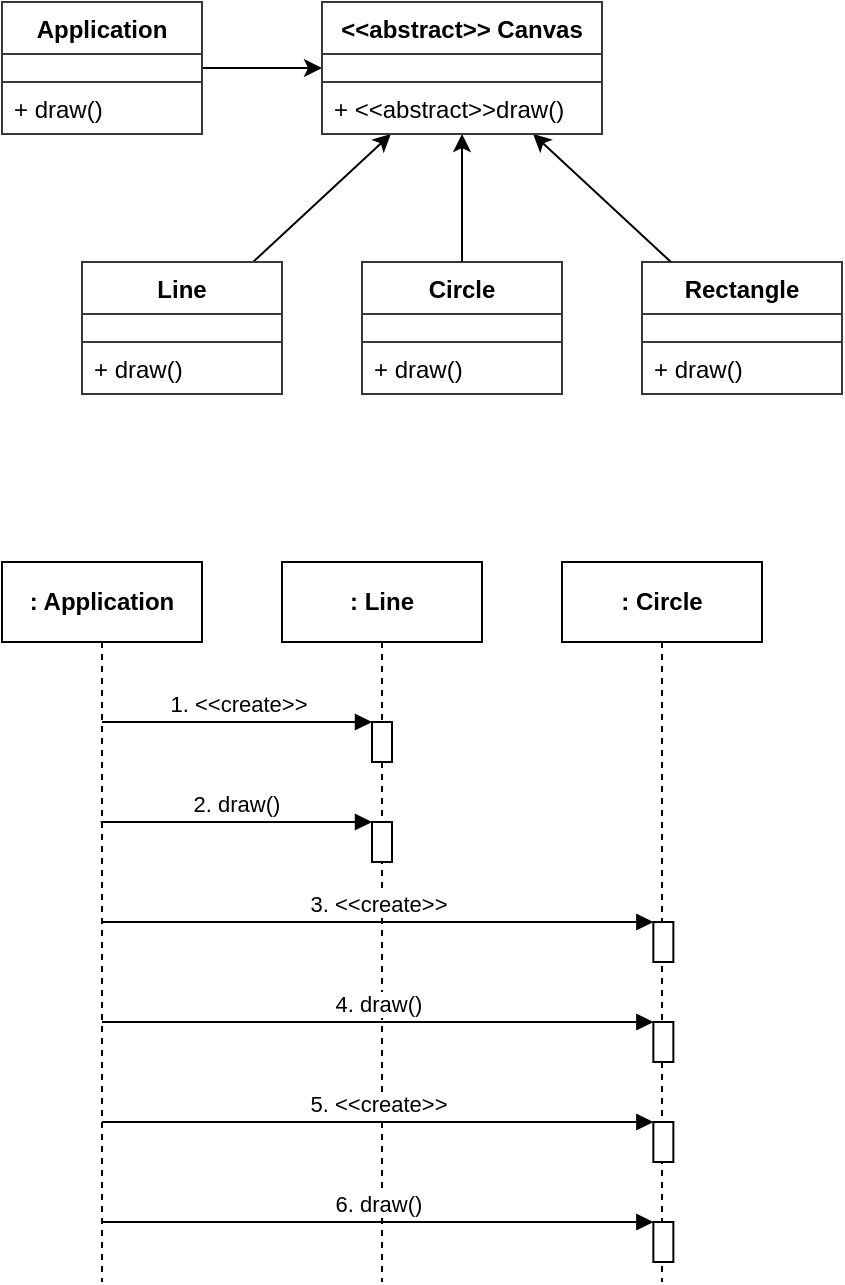 <mxfile version="12.7.4" type="github" pages="3">
  <diagram id="PervIADIrDzZ4tPcWB84" name="Lab 2 - Q.a">
    <mxGraphModel dx="1102" dy="533" grid="1" gridSize="10" guides="1" tooltips="1" connect="1" arrows="1" fold="1" page="1" pageScale="1" pageWidth="850" pageHeight="1100" math="0" shadow="0">
      <root>
        <mxCell id="0" />
        <mxCell id="1" parent="0" />
        <mxCell id="pLCnSm1SJyFKyJ1rOhaT-44" value="" style="rounded=0;orthogonalLoop=1;jettySize=auto;html=1;" parent="1" source="pLCnSm1SJyFKyJ1rOhaT-25" target="pLCnSm1SJyFKyJ1rOhaT-62" edge="1">
          <mxGeometry relative="1" as="geometry">
            <mxPoint x="230" y="73.0" as="targetPoint" />
          </mxGeometry>
        </mxCell>
        <mxCell id="pLCnSm1SJyFKyJ1rOhaT-25" value="Application" style="swimlane;fontStyle=1;align=center;verticalAlign=top;childLayout=stackLayout;horizontal=1;startSize=26;horizontalStack=0;resizeParent=1;resizeParentMax=0;resizeLast=0;collapsible=1;marginBottom=0;fillColor=none;strokeColor=#36393d;" parent="1" vertex="1">
          <mxGeometry x="40" y="40" width="100" height="66" as="geometry" />
        </mxCell>
        <mxCell id="pLCnSm1SJyFKyJ1rOhaT-26" value="" style="text;strokeColor=#36393d;fillColor=none;align=left;verticalAlign=top;spacingLeft=4;spacingRight=4;overflow=hidden;rotatable=0;points=[[0,0.5],[1,0.5]];portConstraint=eastwest;" parent="pLCnSm1SJyFKyJ1rOhaT-25" vertex="1">
          <mxGeometry y="26" width="100" height="14" as="geometry" />
        </mxCell>
        <mxCell id="pLCnSm1SJyFKyJ1rOhaT-27" value="+ draw()" style="text;strokeColor=#36393d;fillColor=none;align=left;verticalAlign=top;spacingLeft=4;spacingRight=4;overflow=hidden;rotatable=0;points=[[0,0.5],[1,0.5]];portConstraint=eastwest;" parent="pLCnSm1SJyFKyJ1rOhaT-25" vertex="1">
          <mxGeometry y="40" width="100" height="26" as="geometry" />
        </mxCell>
        <mxCell id="pLCnSm1SJyFKyJ1rOhaT-48" value="" style="orthogonalLoop=1;jettySize=auto;html=1;rounded=0;" parent="1" source="pLCnSm1SJyFKyJ1rOhaT-35" target="pLCnSm1SJyFKyJ1rOhaT-62" edge="1">
          <mxGeometry relative="1" as="geometry">
            <mxPoint x="248.462" y="93" as="targetPoint" />
          </mxGeometry>
        </mxCell>
        <mxCell id="pLCnSm1SJyFKyJ1rOhaT-35" value="Line" style="swimlane;fontStyle=1;align=center;verticalAlign=top;childLayout=stackLayout;horizontal=1;startSize=26;horizontalStack=0;resizeParent=1;resizeParentMax=0;resizeLast=0;collapsible=1;marginBottom=0;fillColor=none;strokeColor=#36393d;" parent="1" vertex="1">
          <mxGeometry x="80" y="170" width="100" height="66" as="geometry" />
        </mxCell>
        <mxCell id="pLCnSm1SJyFKyJ1rOhaT-36" value="" style="text;strokeColor=#36393d;fillColor=none;align=left;verticalAlign=top;spacingLeft=4;spacingRight=4;overflow=hidden;rotatable=0;points=[[0,0.5],[1,0.5]];portConstraint=eastwest;" parent="pLCnSm1SJyFKyJ1rOhaT-35" vertex="1">
          <mxGeometry y="26" width="100" height="14" as="geometry" />
        </mxCell>
        <mxCell id="pLCnSm1SJyFKyJ1rOhaT-37" value="+ draw()" style="text;strokeColor=#36393d;fillColor=none;align=left;verticalAlign=top;spacingLeft=4;spacingRight=4;overflow=hidden;rotatable=0;points=[[0,0.5],[1,0.5]];portConstraint=eastwest;" parent="pLCnSm1SJyFKyJ1rOhaT-35" vertex="1">
          <mxGeometry y="40" width="100" height="26" as="geometry" />
        </mxCell>
        <mxCell id="pLCnSm1SJyFKyJ1rOhaT-38" value="Circle" style="swimlane;fontStyle=1;align=center;verticalAlign=top;childLayout=stackLayout;horizontal=1;startSize=26;horizontalStack=0;resizeParent=1;resizeParentMax=0;resizeLast=0;collapsible=1;marginBottom=0;fillColor=none;strokeColor=#36393d;" parent="1" vertex="1">
          <mxGeometry x="220" y="170" width="100" height="66" as="geometry" />
        </mxCell>
        <mxCell id="pLCnSm1SJyFKyJ1rOhaT-39" value="" style="text;strokeColor=#36393d;fillColor=none;align=left;verticalAlign=top;spacingLeft=4;spacingRight=4;overflow=hidden;rotatable=0;points=[[0,0.5],[1,0.5]];portConstraint=eastwest;" parent="pLCnSm1SJyFKyJ1rOhaT-38" vertex="1">
          <mxGeometry y="26" width="100" height="14" as="geometry" />
        </mxCell>
        <mxCell id="pLCnSm1SJyFKyJ1rOhaT-40" value="+ draw()" style="text;strokeColor=#36393d;fillColor=none;align=left;verticalAlign=top;spacingLeft=4;spacingRight=4;overflow=hidden;rotatable=0;points=[[0,0.5],[1,0.5]];portConstraint=eastwest;" parent="pLCnSm1SJyFKyJ1rOhaT-38" vertex="1">
          <mxGeometry y="40" width="100" height="26" as="geometry" />
        </mxCell>
        <mxCell id="pLCnSm1SJyFKyJ1rOhaT-41" value="Rectangle" style="swimlane;fontStyle=1;align=center;verticalAlign=top;childLayout=stackLayout;horizontal=1;startSize=26;horizontalStack=0;resizeParent=1;resizeParentMax=0;resizeLast=0;collapsible=1;marginBottom=0;fillColor=none;strokeColor=#36393d;" parent="1" vertex="1">
          <mxGeometry x="360" y="170" width="100" height="66" as="geometry" />
        </mxCell>
        <mxCell id="pLCnSm1SJyFKyJ1rOhaT-42" value="" style="text;strokeColor=#36393d;fillColor=none;align=left;verticalAlign=top;spacingLeft=4;spacingRight=4;overflow=hidden;rotatable=0;points=[[0,0.5],[1,0.5]];portConstraint=eastwest;" parent="pLCnSm1SJyFKyJ1rOhaT-41" vertex="1">
          <mxGeometry y="26" width="100" height="14" as="geometry" />
        </mxCell>
        <mxCell id="pLCnSm1SJyFKyJ1rOhaT-43" value="+ draw()" style="text;strokeColor=#36393d;fillColor=none;align=left;verticalAlign=top;spacingLeft=4;spacingRight=4;overflow=hidden;rotatable=0;points=[[0,0.5],[1,0.5]];portConstraint=eastwest;" parent="pLCnSm1SJyFKyJ1rOhaT-41" vertex="1">
          <mxGeometry y="40" width="100" height="26" as="geometry" />
        </mxCell>
        <mxCell id="pLCnSm1SJyFKyJ1rOhaT-49" value="" style="orthogonalLoop=1;jettySize=auto;html=1;rounded=0;" parent="1" source="pLCnSm1SJyFKyJ1rOhaT-38" target="pLCnSm1SJyFKyJ1rOhaT-62" edge="1">
          <mxGeometry relative="1" as="geometry">
            <mxPoint x="167.923" y="180" as="sourcePoint" />
            <mxPoint x="270.0" y="93" as="targetPoint" />
          </mxGeometry>
        </mxCell>
        <mxCell id="pLCnSm1SJyFKyJ1rOhaT-50" value="" style="orthogonalLoop=1;jettySize=auto;html=1;rounded=0;" parent="1" source="pLCnSm1SJyFKyJ1rOhaT-41" target="pLCnSm1SJyFKyJ1rOhaT-62" edge="1">
          <mxGeometry relative="1" as="geometry">
            <mxPoint x="272.385" y="180" as="sourcePoint" />
            <mxPoint x="291.538" y="93" as="targetPoint" />
          </mxGeometry>
        </mxCell>
        <mxCell id="pLCnSm1SJyFKyJ1rOhaT-51" value=": Application" style="shape=umlLifeline;perimeter=lifelinePerimeter;whiteSpace=wrap;html=1;container=1;collapsible=0;recursiveResize=0;outlineConnect=0;fillColor=none;gradientColor=#ffffff;fontStyle=1" parent="1" vertex="1">
          <mxGeometry x="40" y="320" width="100" height="360" as="geometry" />
        </mxCell>
        <mxCell id="pLCnSm1SJyFKyJ1rOhaT-56" value=": Line" style="shape=umlLifeline;perimeter=lifelinePerimeter;whiteSpace=wrap;html=1;container=1;collapsible=0;recursiveResize=0;outlineConnect=0;fillColor=none;gradientColor=#ffffff;fontStyle=1" parent="1" vertex="1">
          <mxGeometry x="180" y="320" width="100" height="360" as="geometry" />
        </mxCell>
        <mxCell id="pLCnSm1SJyFKyJ1rOhaT-72" value="" style="html=1;points=[];perimeter=orthogonalPerimeter;" parent="pLCnSm1SJyFKyJ1rOhaT-56" vertex="1">
          <mxGeometry x="45" y="80" width="10" height="20" as="geometry" />
        </mxCell>
        <mxCell id="pLCnSm1SJyFKyJ1rOhaT-77" value="" style="html=1;points=[];perimeter=orthogonalPerimeter;" parent="pLCnSm1SJyFKyJ1rOhaT-56" vertex="1">
          <mxGeometry x="45" y="130" width="10" height="20" as="geometry" />
        </mxCell>
        <mxCell id="pLCnSm1SJyFKyJ1rOhaT-78" value="2. draw()" style="html=1;verticalAlign=bottom;endArrow=block;entryX=0;entryY=0;" parent="pLCnSm1SJyFKyJ1rOhaT-56" target="pLCnSm1SJyFKyJ1rOhaT-77" edge="1">
          <mxGeometry relative="1" as="geometry">
            <mxPoint x="-90.676" y="130" as="sourcePoint" />
          </mxGeometry>
        </mxCell>
        <mxCell id="pLCnSm1SJyFKyJ1rOhaT-57" value=": Circle" style="shape=umlLifeline;perimeter=lifelinePerimeter;whiteSpace=wrap;html=1;container=1;collapsible=0;recursiveResize=0;outlineConnect=0;fillColor=none;gradientColor=#ffffff;fontStyle=1" parent="1" vertex="1">
          <mxGeometry x="320" y="320" width="100" height="360" as="geometry" />
        </mxCell>
        <mxCell id="pLCnSm1SJyFKyJ1rOhaT-75" value="" style="html=1;points=[];perimeter=orthogonalPerimeter;" parent="pLCnSm1SJyFKyJ1rOhaT-57" vertex="1">
          <mxGeometry x="45.68" y="180" width="10" height="20" as="geometry" />
        </mxCell>
        <mxCell id="pLCnSm1SJyFKyJ1rOhaT-79" value="" style="html=1;points=[];perimeter=orthogonalPerimeter;" parent="pLCnSm1SJyFKyJ1rOhaT-57" vertex="1">
          <mxGeometry x="45.68" y="230" width="10" height="20" as="geometry" />
        </mxCell>
        <mxCell id="pLCnSm1SJyFKyJ1rOhaT-80" value="4. draw()" style="html=1;verticalAlign=bottom;endArrow=block;entryX=0;entryY=0;" parent="pLCnSm1SJyFKyJ1rOhaT-57" target="pLCnSm1SJyFKyJ1rOhaT-79" edge="1">
          <mxGeometry relative="1" as="geometry">
            <mxPoint x="-229.996" y="230" as="sourcePoint" />
          </mxGeometry>
        </mxCell>
        <mxCell id="pLCnSm1SJyFKyJ1rOhaT-81" value="" style="html=1;points=[];perimeter=orthogonalPerimeter;" parent="pLCnSm1SJyFKyJ1rOhaT-57" vertex="1">
          <mxGeometry x="45.68" y="280" width="10" height="20" as="geometry" />
        </mxCell>
        <mxCell id="pLCnSm1SJyFKyJ1rOhaT-82" value="" style="html=1;points=[];perimeter=orthogonalPerimeter;" parent="pLCnSm1SJyFKyJ1rOhaT-57" vertex="1">
          <mxGeometry x="45.68" y="330" width="10" height="20" as="geometry" />
        </mxCell>
        <mxCell id="pLCnSm1SJyFKyJ1rOhaT-83" value="6. draw()" style="html=1;verticalAlign=bottom;endArrow=block;entryX=0;entryY=0;" parent="pLCnSm1SJyFKyJ1rOhaT-57" target="pLCnSm1SJyFKyJ1rOhaT-82" edge="1">
          <mxGeometry relative="1" as="geometry">
            <mxPoint x="-229.996" y="330" as="sourcePoint" />
          </mxGeometry>
        </mxCell>
        <mxCell id="pLCnSm1SJyFKyJ1rOhaT-84" value="5. &amp;lt;&amp;lt;create&amp;gt;&amp;gt;" style="html=1;verticalAlign=bottom;endArrow=block;entryX=0;entryY=0;" parent="pLCnSm1SJyFKyJ1rOhaT-57" target="pLCnSm1SJyFKyJ1rOhaT-81" edge="1">
          <mxGeometry relative="1" as="geometry">
            <mxPoint x="-229.996" y="280" as="sourcePoint" />
          </mxGeometry>
        </mxCell>
        <mxCell id="pLCnSm1SJyFKyJ1rOhaT-62" value="&lt;&lt;abstract&gt;&gt; Canvas" style="swimlane;fontStyle=1;align=center;verticalAlign=top;childLayout=stackLayout;horizontal=1;startSize=26;horizontalStack=0;resizeParent=1;resizeParentMax=0;resizeLast=0;collapsible=1;marginBottom=0;fillColor=none;strokeColor=#36393d;" parent="1" vertex="1">
          <mxGeometry x="200" y="40" width="140" height="66" as="geometry" />
        </mxCell>
        <mxCell id="pLCnSm1SJyFKyJ1rOhaT-63" value="" style="text;strokeColor=#36393d;fillColor=none;align=left;verticalAlign=top;spacingLeft=4;spacingRight=4;overflow=hidden;rotatable=0;points=[[0,0.5],[1,0.5]];portConstraint=eastwest;" parent="pLCnSm1SJyFKyJ1rOhaT-62" vertex="1">
          <mxGeometry y="26" width="140" height="14" as="geometry" />
        </mxCell>
        <mxCell id="pLCnSm1SJyFKyJ1rOhaT-64" value="+ &lt;&lt;abstract&gt;&gt;draw()" style="text;strokeColor=#36393d;fillColor=none;align=left;verticalAlign=top;spacingLeft=4;spacingRight=4;overflow=hidden;rotatable=0;points=[[0,0.5],[1,0.5]];portConstraint=eastwest;" parent="pLCnSm1SJyFKyJ1rOhaT-62" vertex="1">
          <mxGeometry y="40" width="140" height="26" as="geometry" />
        </mxCell>
        <mxCell id="pLCnSm1SJyFKyJ1rOhaT-73" value="1. &amp;lt;&amp;lt;create&amp;gt;&amp;gt;" style="html=1;verticalAlign=bottom;endArrow=block;entryX=0;entryY=0;" parent="1" source="pLCnSm1SJyFKyJ1rOhaT-51" target="pLCnSm1SJyFKyJ1rOhaT-72" edge="1">
          <mxGeometry relative="1" as="geometry">
            <mxPoint x="155" y="410" as="sourcePoint" />
          </mxGeometry>
        </mxCell>
        <mxCell id="pLCnSm1SJyFKyJ1rOhaT-76" value="3. &amp;lt;&amp;lt;create&amp;gt;&amp;gt;" style="html=1;verticalAlign=bottom;endArrow=block;entryX=0;entryY=0;" parent="1" target="pLCnSm1SJyFKyJ1rOhaT-75" edge="1">
          <mxGeometry relative="1" as="geometry">
            <mxPoint x="90.004" y="500" as="sourcePoint" />
          </mxGeometry>
        </mxCell>
      </root>
    </mxGraphModel>
  </diagram>
  <diagram id="4ltX91VNkXQhE-79mlAM" name="Lab 2 - Q.b, c, d">
    
    <mxGraphModel dx="1102" dy="533" grid="1" gridSize="10" guides="1" tooltips="1" connect="1" arrows="1" fold="1" page="1" pageScale="1" pageWidth="850" pageHeight="1100" math="0" shadow="0">
      
      <root>
        
        <mxCell id="2msiwkyGmQ52yqiLtJ86-0" />
        
        <mxCell id="2msiwkyGmQ52yqiLtJ86-1" parent="2msiwkyGmQ52yqiLtJ86-0" />
        
        <mxCell id="2msiwkyGmQ52yqiLtJ86-2" value="Application" style="swimlane;fontStyle=1;align=center;verticalAlign=top;childLayout=stackLayout;horizontal=1;startSize=26;horizontalStack=0;resizeParent=1;resizeParentMax=0;resizeLast=0;collapsible=1;marginBottom=0;" vertex="1" parent="2msiwkyGmQ52yqiLtJ86-1">
          
          <mxGeometry x="40" y="20" width="120" height="60" as="geometry" />
          
        </mxCell>
        
        <mxCell id="2msiwkyGmQ52yqiLtJ86-4" value="" style="line;strokeWidth=1;fillColor=none;align=left;verticalAlign=middle;spacingTop=-1;spacingLeft=3;spacingRight=3;rotatable=0;labelPosition=right;points=[];portConstraint=eastwest;" vertex="1" parent="2msiwkyGmQ52yqiLtJ86-2">
          
          <mxGeometry y="26" width="120" height="8" as="geometry" />
          
        </mxCell>
        
        <mxCell id="2msiwkyGmQ52yqiLtJ86-5" value="+ main()" style="text;strokeColor=none;fillColor=none;align=left;verticalAlign=top;spacingLeft=4;spacingRight=4;overflow=hidden;rotatable=0;points=[[0,0.5],[1,0.5]];portConstraint=eastwest;" vertex="1" parent="2msiwkyGmQ52yqiLtJ86-2">
          
          <mxGeometry y="34" width="120" height="26" as="geometry" />
          
        </mxCell>
        
        <mxCell id="2msiwkyGmQ52yqiLtJ86-6" value="AccountService" style="swimlane;fontStyle=1;align=center;verticalAlign=top;childLayout=stackLayout;horizontal=1;startSize=26;horizontalStack=0;resizeParent=1;resizeParentMax=0;resizeLast=0;collapsible=1;marginBottom=0;" vertex="1" parent="2msiwkyGmQ52yqiLtJ86-1">
          
          <mxGeometry x="240" y="20" width="120" height="216" as="geometry" />
          
        </mxCell>
        
        <mxCell id="2msiwkyGmQ52yqiLtJ86-7" value="" style="line;strokeWidth=1;fillColor=none;align=left;verticalAlign=middle;spacingTop=-1;spacingLeft=3;spacingRight=3;rotatable=0;labelPosition=right;points=[];portConstraint=eastwest;" vertex="1" parent="2msiwkyGmQ52yqiLtJ86-6">
          
          <mxGeometry y="26" width="120" height="8" as="geometry" />
          
        </mxCell>
        
        <mxCell id="2msiwkyGmQ52yqiLtJ86-8" value="+ createAccount()" style="text;strokeColor=none;fillColor=none;align=left;verticalAlign=top;spacingLeft=4;spacingRight=4;overflow=hidden;rotatable=0;points=[[0,0.5],[1,0.5]];portConstraint=eastwest;" vertex="1" parent="2msiwkyGmQ52yqiLtJ86-6">
          
          <mxGeometry y="34" width="120" height="26" as="geometry" />
          
        </mxCell>
        
        <mxCell id="2msiwkyGmQ52yqiLtJ86-9" value="+ deposit()" style="text;strokeColor=none;fillColor=none;align=left;verticalAlign=top;spacingLeft=4;spacingRight=4;overflow=hidden;rotatable=0;points=[[0,0.5],[1,0.5]];portConstraint=eastwest;" vertex="1" parent="2msiwkyGmQ52yqiLtJ86-6">
          
          <mxGeometry y="60" width="120" height="26" as="geometry" />
          
        </mxCell>
        
        <mxCell id="2msiwkyGmQ52yqiLtJ86-10" value="+ withdraw()" style="text;strokeColor=none;fillColor=none;align=left;verticalAlign=top;spacingLeft=4;spacingRight=4;overflow=hidden;rotatable=0;points=[[0,0.5],[1,0.5]];portConstraint=eastwest;" vertex="1" parent="2msiwkyGmQ52yqiLtJ86-6">
          
          <mxGeometry y="86" width="120" height="26" as="geometry" />
          
        </mxCell>
        
        <mxCell id="2msiwkyGmQ52yqiLtJ86-11" value="+ transferFunds()" style="text;strokeColor=none;fillColor=none;align=left;verticalAlign=top;spacingLeft=4;spacingRight=4;overflow=hidden;rotatable=0;points=[[0,0.5],[1,0.5]];portConstraint=eastwest;" vertex="1" parent="2msiwkyGmQ52yqiLtJ86-6">
          
          <mxGeometry y="112" width="120" height="26" as="geometry" />
          
        </mxCell>
        
        <mxCell id="2msiwkyGmQ52yqiLtJ86-12" value="+ getAccount()" style="text;strokeColor=none;fillColor=none;align=left;verticalAlign=top;spacingLeft=4;spacingRight=4;overflow=hidden;rotatable=0;points=[[0,0.5],[1,0.5]];portConstraint=eastwest;" vertex="1" parent="2msiwkyGmQ52yqiLtJ86-6">
          
          <mxGeometry y="138" width="120" height="26" as="geometry" />
          
        </mxCell>
        
        <mxCell id="2msiwkyGmQ52yqiLtJ86-13" value="+ getAllAccount()" style="text;strokeColor=none;fillColor=none;align=left;verticalAlign=top;spacingLeft=4;spacingRight=4;overflow=hidden;rotatable=0;points=[[0,0.5],[1,0.5]];portConstraint=eastwest;" vertex="1" parent="2msiwkyGmQ52yqiLtJ86-6">
          
          <mxGeometry y="164" width="120" height="26" as="geometry" />
          
        </mxCell>
        
        <mxCell id="2msiwkyGmQ52yqiLtJ86-14" value="+ addInterest()" style="text;strokeColor=none;fillColor=none;align=left;verticalAlign=top;spacingLeft=4;spacingRight=4;overflow=hidden;rotatable=0;points=[[0,0.5],[1,0.5]];portConstraint=eastwest;fontStyle=1" vertex="1" parent="2msiwkyGmQ52yqiLtJ86-6">
          
          <mxGeometry y="190" width="120" height="26" as="geometry" />
          
        </mxCell>
        
        <mxCell id="2msiwkyGmQ52yqiLtJ86-15" value="AccountDAO" style="swimlane;fontStyle=1;align=center;verticalAlign=top;childLayout=stackLayout;horizontal=1;startSize=26;horizontalStack=0;resizeParent=1;resizeParentMax=0;resizeLast=0;collapsible=1;marginBottom=0;" vertex="1" parent="2msiwkyGmQ52yqiLtJ86-1">
          
          <mxGeometry x="440" y="236" width="120" height="138" as="geometry" />
          
        </mxCell>
        
        <mxCell id="2msiwkyGmQ52yqiLtJ86-16" value="" style="line;strokeWidth=1;fillColor=none;align=left;verticalAlign=middle;spacingTop=-1;spacingLeft=3;spacingRight=3;rotatable=0;labelPosition=right;points=[];portConstraint=eastwest;" vertex="1" parent="2msiwkyGmQ52yqiLtJ86-15">
          
          <mxGeometry y="26" width="120" height="8" as="geometry" />
          
        </mxCell>
        
        <mxCell id="2msiwkyGmQ52yqiLtJ86-17" value="+ saveAccount()" style="text;strokeColor=none;fillColor=none;align=left;verticalAlign=top;spacingLeft=4;spacingRight=4;overflow=hidden;rotatable=0;points=[[0,0.5],[1,0.5]];portConstraint=eastwest;" vertex="1" parent="2msiwkyGmQ52yqiLtJ86-15">
          
          <mxGeometry y="34" width="120" height="26" as="geometry" />
          
        </mxCell>
        
        <mxCell id="2msiwkyGmQ52yqiLtJ86-18" value="+ updateAccount()" style="text;strokeColor=none;fillColor=none;align=left;verticalAlign=top;spacingLeft=4;spacingRight=4;overflow=hidden;rotatable=0;points=[[0,0.5],[1,0.5]];portConstraint=eastwest;" vertex="1" parent="2msiwkyGmQ52yqiLtJ86-15">
          
          <mxGeometry y="60" width="120" height="26" as="geometry" />
          
        </mxCell>
        
        <mxCell id="2msiwkyGmQ52yqiLtJ86-19" value="+ loadAccount()" style="text;strokeColor=none;fillColor=none;align=left;verticalAlign=top;spacingLeft=4;spacingRight=4;overflow=hidden;rotatable=0;points=[[0,0.5],[1,0.5]];portConstraint=eastwest;" vertex="1" parent="2msiwkyGmQ52yqiLtJ86-15">
          
          <mxGeometry y="86" width="120" height="26" as="geometry" />
          
        </mxCell>
        
        <mxCell id="2msiwkyGmQ52yqiLtJ86-20" value="+ getAccount()" style="text;strokeColor=none;fillColor=none;align=left;verticalAlign=top;spacingLeft=4;spacingRight=4;overflow=hidden;rotatable=0;points=[[0,0.5],[1,0.5]];portConstraint=eastwest;" vertex="1" parent="2msiwkyGmQ52yqiLtJ86-15">
          
          <mxGeometry y="112" width="120" height="26" as="geometry" />
          
        </mxCell>
        
        <mxCell id="2msiwkyGmQ52yqiLtJ86-21" value="Account" style="swimlane;fontStyle=1;align=center;verticalAlign=top;childLayout=stackLayout;horizontal=1;startSize=26;horizontalStack=0;resizeParent=1;resizeParentMax=0;resizeLast=0;collapsible=1;marginBottom=0;" vertex="1" parent="2msiwkyGmQ52yqiLtJ86-1">
          
          <mxGeometry x="440" y="20" width="120" height="190" as="geometry" />
          
        </mxCell>
        
        <mxCell id="2msiwkyGmQ52yqiLtJ86-27" value="+ accountNumber" style="text;strokeColor=none;fillColor=none;align=left;verticalAlign=top;spacingLeft=4;spacingRight=4;overflow=hidden;rotatable=0;points=[[0,0.5],[1,0.5]];portConstraint=eastwest;" vertex="1" parent="2msiwkyGmQ52yqiLtJ86-21">
          
          <mxGeometry y="26" width="120" height="26" as="geometry" />
          
        </mxCell>
        
        <mxCell id="2msiwkyGmQ52yqiLtJ86-56" value="+ accountType" style="text;strokeColor=none;fillColor=none;align=left;verticalAlign=top;spacingLeft=4;spacingRight=4;overflow=hidden;rotatable=0;points=[[0,0.5],[1,0.5]];portConstraint=eastwest;fontStyle=1" vertex="1" parent="2msiwkyGmQ52yqiLtJ86-21">
          
          <mxGeometry y="52" width="120" height="26" as="geometry" />
          
        </mxCell>
        
        <mxCell id="2msiwkyGmQ52yqiLtJ86-22" value="" style="line;strokeWidth=1;fillColor=none;align=left;verticalAlign=middle;spacingTop=-1;spacingLeft=3;spacingRight=3;rotatable=0;labelPosition=right;points=[];portConstraint=eastwest;" vertex="1" parent="2msiwkyGmQ52yqiLtJ86-21">
          
          <mxGeometry y="78" width="120" height="8" as="geometry" />
          
        </mxCell>
        
        <mxCell id="2msiwkyGmQ52yqiLtJ86-23" value="+ deposit()" style="text;strokeColor=none;fillColor=none;align=left;verticalAlign=top;spacingLeft=4;spacingRight=4;overflow=hidden;rotatable=0;points=[[0,0.5],[1,0.5]];portConstraint=eastwest;" vertex="1" parent="2msiwkyGmQ52yqiLtJ86-21">
          
          <mxGeometry y="86" width="120" height="26" as="geometry" />
          
        </mxCell>
        
        <mxCell id="2msiwkyGmQ52yqiLtJ86-24" value="+ withdraw()" style="text;strokeColor=none;fillColor=none;align=left;verticalAlign=top;spacingLeft=4;spacingRight=4;overflow=hidden;rotatable=0;points=[[0,0.5],[1,0.5]];portConstraint=eastwest;" vertex="1" parent="2msiwkyGmQ52yqiLtJ86-21">
          
          <mxGeometry y="112" width="120" height="26" as="geometry" />
          
        </mxCell>
        
        <mxCell id="2msiwkyGmQ52yqiLtJ86-25" value="+ getBalance()" style="text;strokeColor=none;fillColor=none;align=left;verticalAlign=top;spacingLeft=4;spacingRight=4;overflow=hidden;rotatable=0;points=[[0,0.5],[1,0.5]];portConstraint=eastwest;" vertex="1" parent="2msiwkyGmQ52yqiLtJ86-21">
          
          <mxGeometry y="138" width="120" height="26" as="geometry" />
          
        </mxCell>
        
        <mxCell id="2msiwkyGmQ52yqiLtJ86-26" value="+ transferFunds()" style="text;strokeColor=none;fillColor=none;align=left;verticalAlign=top;spacingLeft=4;spacingRight=4;overflow=hidden;rotatable=0;points=[[0,0.5],[1,0.5]];portConstraint=eastwest;" vertex="1" parent="2msiwkyGmQ52yqiLtJ86-21">
          
          <mxGeometry y="164" width="120" height="26" as="geometry" />
          
        </mxCell>
        
        <mxCell id="2msiwkyGmQ52yqiLtJ86-28" value="Customer" style="swimlane;fontStyle=1;align=center;verticalAlign=top;childLayout=stackLayout;horizontal=1;startSize=26;horizontalStack=0;resizeParent=1;resizeParentMax=0;resizeLast=0;collapsible=1;marginBottom=0;" vertex="1" parent="2msiwkyGmQ52yqiLtJ86-1">
          
          <mxGeometry x="640" y="20" width="120" height="60" as="geometry" />
          
        </mxCell>
        
        <mxCell id="2msiwkyGmQ52yqiLtJ86-29" value="+ name" style="text;strokeColor=none;fillColor=none;align=left;verticalAlign=top;spacingLeft=4;spacingRight=4;overflow=hidden;rotatable=0;points=[[0,0.5],[1,0.5]];portConstraint=eastwest;" vertex="1" parent="2msiwkyGmQ52yqiLtJ86-28">
          
          <mxGeometry y="26" width="120" height="26" as="geometry" />
          
        </mxCell>
        
        <mxCell id="2msiwkyGmQ52yqiLtJ86-30" value="" style="line;strokeWidth=1;fillColor=none;align=left;verticalAlign=middle;spacingTop=-1;spacingLeft=3;spacingRight=3;rotatable=0;labelPosition=right;points=[];portConstraint=eastwest;" vertex="1" parent="2msiwkyGmQ52yqiLtJ86-28">
          
          <mxGeometry y="52" width="120" height="8" as="geometry" />
          
        </mxCell>
        
        <mxCell id="2msiwkyGmQ52yqiLtJ86-35" value="AccountEntry" style="swimlane;fontStyle=1;align=center;verticalAlign=top;childLayout=stackLayout;horizontal=1;startSize=26;horizontalStack=0;resizeParent=1;resizeParentMax=0;resizeLast=0;collapsible=1;marginBottom=0;" vertex="1" parent="2msiwkyGmQ52yqiLtJ86-1">
          
          <mxGeometry x="640" y="130" width="140" height="164" as="geometry" />
          
        </mxCell>
        
        <mxCell id="2msiwkyGmQ52yqiLtJ86-36" value="+ date" style="text;strokeColor=none;fillColor=none;align=left;verticalAlign=top;spacingLeft=4;spacingRight=4;overflow=hidden;rotatable=0;points=[[0,0.5],[1,0.5]];portConstraint=eastwest;" vertex="1" parent="2msiwkyGmQ52yqiLtJ86-35">
          
          <mxGeometry y="26" width="140" height="26" as="geometry" />
          
        </mxCell>
        
        <mxCell id="2msiwkyGmQ52yqiLtJ86-38" value="+ amount" style="text;strokeColor=none;fillColor=none;align=left;verticalAlign=top;spacingLeft=4;spacingRight=4;overflow=hidden;rotatable=0;points=[[0,0.5],[1,0.5]];portConstraint=eastwest;" vertex="1" parent="2msiwkyGmQ52yqiLtJ86-35">
          
          <mxGeometry y="52" width="140" height="26" as="geometry" />
          
        </mxCell>
        
        <mxCell id="2msiwkyGmQ52yqiLtJ86-39" value="+ description" style="text;strokeColor=none;fillColor=none;align=left;verticalAlign=top;spacingLeft=4;spacingRight=4;overflow=hidden;rotatable=0;points=[[0,0.5],[1,0.5]];portConstraint=eastwest;" vertex="1" parent="2msiwkyGmQ52yqiLtJ86-35">
          
          <mxGeometry y="78" width="140" height="26" as="geometry" />
          
        </mxCell>
        
        <mxCell id="2msiwkyGmQ52yqiLtJ86-40" value="+ fromAcountNumber" style="text;strokeColor=none;fillColor=none;align=left;verticalAlign=top;spacingLeft=4;spacingRight=4;overflow=hidden;rotatable=0;points=[[0,0.5],[1,0.5]];portConstraint=eastwest;" vertex="1" parent="2msiwkyGmQ52yqiLtJ86-35">
          
          <mxGeometry y="104" width="140" height="26" as="geometry" />
          
        </mxCell>
        
        <mxCell id="2msiwkyGmQ52yqiLtJ86-41" value="+ fromPersonName" style="text;strokeColor=none;fillColor=none;align=left;verticalAlign=top;spacingLeft=4;spacingRight=4;overflow=hidden;rotatable=0;points=[[0,0.5],[1,0.5]];portConstraint=eastwest;" vertex="1" parent="2msiwkyGmQ52yqiLtJ86-35">
          
          <mxGeometry y="130" width="140" height="26" as="geometry" />
          
        </mxCell>
        
        <mxCell id="2msiwkyGmQ52yqiLtJ86-37" value="" style="line;strokeWidth=1;fillColor=none;align=left;verticalAlign=middle;spacingTop=-1;spacingLeft=3;spacingRight=3;rotatable=0;labelPosition=right;points=[];portConstraint=eastwest;" vertex="1" parent="2msiwkyGmQ52yqiLtJ86-35">
          
          <mxGeometry y="156" width="140" height="8" as="geometry" />
          
        </mxCell>
        
        <mxCell id="2msiwkyGmQ52yqiLtJ86-43" value="" style="endArrow=classicThin;html=1;rounded=0;endFill=1;" edge="1" parent="2msiwkyGmQ52yqiLtJ86-1" source="2msiwkyGmQ52yqiLtJ86-2" target="2msiwkyGmQ52yqiLtJ86-6">
          
          <mxGeometry relative="1" as="geometry">
            
            <mxPoint x="90" y="230" as="sourcePoint" />
            
            <mxPoint x="250" y="230" as="targetPoint" />
            
          </mxGeometry>
          
        </mxCell>
        
        <mxCell id="2msiwkyGmQ52yqiLtJ86-44" value="" style="endArrow=classicThin;html=1;rounded=0;endFill=1;" edge="1" parent="2msiwkyGmQ52yqiLtJ86-1" source="2msiwkyGmQ52yqiLtJ86-6" target="2msiwkyGmQ52yqiLtJ86-15">
          
          <mxGeometry relative="1" as="geometry">
            
            <mxPoint x="170" y="83.4" as="sourcePoint" />
            
            <mxPoint x="250" y="114.6" as="targetPoint" />
            
          </mxGeometry>
          
        </mxCell>
        
        <mxCell id="2msiwkyGmQ52yqiLtJ86-45" value="" style="endArrow=classicThin;html=1;rounded=0;endFill=1;" edge="1" parent="2msiwkyGmQ52yqiLtJ86-1" source="2msiwkyGmQ52yqiLtJ86-6" target="2msiwkyGmQ52yqiLtJ86-21">
          
          <mxGeometry relative="1" as="geometry">
            
            <mxPoint x="370" y="126.3" as="sourcePoint" />
            
            <mxPoint x="450" y="110.7" as="targetPoint" />
            
          </mxGeometry>
          
        </mxCell>
        
        <mxCell id="2msiwkyGmQ52yqiLtJ86-46" value="" style="endArrow=classicThin;html=1;rounded=0;endFill=1;" edge="1" parent="2msiwkyGmQ52yqiLtJ86-1" source="2msiwkyGmQ52yqiLtJ86-21" target="2msiwkyGmQ52yqiLtJ86-28">
          
          <mxGeometry relative="1" as="geometry">
            
            <mxPoint x="370" y="196.2" as="sourcePoint" />
            
            <mxPoint x="450" y="273.8" as="targetPoint" />
            
          </mxGeometry>
          
        </mxCell>
        
        <mxCell id="2msiwkyGmQ52yqiLtJ86-47" value="" style="endArrow=classicThin;html=1;rounded=0;endFill=1;" edge="1" parent="2msiwkyGmQ52yqiLtJ86-1" source="2msiwkyGmQ52yqiLtJ86-21" target="2msiwkyGmQ52yqiLtJ86-35">
          
          <mxGeometry relative="1" as="geometry">
            
            <mxPoint x="570" y="304.4" as="sourcePoint" />
            
            <mxPoint x="650" y="267.6" as="targetPoint" />
            
          </mxGeometry>
          
        </mxCell>
        
        <mxCell id="2msiwkyGmQ52yqiLtJ86-48" value="«interface»&lt;br&gt;&lt;b&gt;InterestCalculationStrategy&lt;/b&gt;" style="html=1;" vertex="1" parent="2msiwkyGmQ52yqiLtJ86-1">
          
          <mxGeometry x="200" y="450" width="200" height="50" as="geometry" />
          
        </mxCell>
        
        <mxCell id="2msiwkyGmQ52yqiLtJ86-49" value="SavingsAccountInterestCalculation" style="swimlane;fontStyle=1;align=center;verticalAlign=top;childLayout=stackLayout;horizontal=1;startSize=26;horizontalStack=0;resizeParent=1;resizeParentMax=0;resizeLast=0;collapsible=1;marginBottom=0;" vertex="1" parent="2msiwkyGmQ52yqiLtJ86-1">
          
          <mxGeometry x="440" y="400" width="240" height="60" as="geometry" />
          
        </mxCell>
        
        <mxCell id="2msiwkyGmQ52yqiLtJ86-50" value="" style="line;strokeWidth=1;fillColor=none;align=left;verticalAlign=middle;spacingTop=-1;spacingLeft=3;spacingRight=3;rotatable=0;labelPosition=right;points=[];portConstraint=eastwest;" vertex="1" parent="2msiwkyGmQ52yqiLtJ86-49">
          
          <mxGeometry y="26" width="240" height="8" as="geometry" />
          
        </mxCell>
        
        <mxCell id="2msiwkyGmQ52yqiLtJ86-51" value="+ calculateInterest()" style="text;strokeColor=none;fillColor=none;align=left;verticalAlign=top;spacingLeft=4;spacingRight=4;overflow=hidden;rotatable=0;points=[[0,0.5],[1,0.5]];portConstraint=eastwest;" vertex="1" parent="2msiwkyGmQ52yqiLtJ86-49">
          
          <mxGeometry y="34" width="240" height="26" as="geometry" />
          
        </mxCell>
        
        <mxCell id="2msiwkyGmQ52yqiLtJ86-53" value="CheckingsInterestCalculation" style="swimlane;fontStyle=1;align=center;verticalAlign=top;childLayout=stackLayout;horizontal=1;startSize=26;horizontalStack=0;resizeParent=1;resizeParentMax=0;resizeLast=0;collapsible=1;marginBottom=0;" vertex="1" parent="2msiwkyGmQ52yqiLtJ86-1">
          
          <mxGeometry x="440" y="500" width="240" height="60" as="geometry" />
          
        </mxCell>
        
        <mxCell id="2msiwkyGmQ52yqiLtJ86-54" value="" style="line;strokeWidth=1;fillColor=none;align=left;verticalAlign=middle;spacingTop=-1;spacingLeft=3;spacingRight=3;rotatable=0;labelPosition=right;points=[];portConstraint=eastwest;" vertex="1" parent="2msiwkyGmQ52yqiLtJ86-53">
          
          <mxGeometry y="26" width="240" height="8" as="geometry" />
          
        </mxCell>
        
        <mxCell id="2msiwkyGmQ52yqiLtJ86-55" value="+ calculateInterest()" style="text;strokeColor=none;fillColor=none;align=left;verticalAlign=top;spacingLeft=4;spacingRight=4;overflow=hidden;rotatable=0;points=[[0,0.5],[1,0.5]];portConstraint=eastwest;" vertex="1" parent="2msiwkyGmQ52yqiLtJ86-53">
          
          <mxGeometry y="34" width="240" height="26" as="geometry" />
          
        </mxCell>
        
        <mxCell id="2msiwkyGmQ52yqiLtJ86-57" value="InterestCalculator" style="swimlane;fontStyle=1;align=center;verticalAlign=top;childLayout=stackLayout;horizontal=1;startSize=26;horizontalStack=0;resizeParent=1;resizeParentMax=0;resizeLast=0;collapsible=1;marginBottom=0;" vertex="1" parent="2msiwkyGmQ52yqiLtJ86-1">
          
          <mxGeometry x="240" y="320" width="120" height="60" as="geometry" />
          
        </mxCell>
        
        <mxCell id="2msiwkyGmQ52yqiLtJ86-58" value="" style="line;strokeWidth=1;fillColor=none;align=left;verticalAlign=middle;spacingTop=-1;spacingLeft=3;spacingRight=3;rotatable=0;labelPosition=right;points=[];portConstraint=eastwest;" vertex="1" parent="2msiwkyGmQ52yqiLtJ86-57">
          
          <mxGeometry y="26" width="120" height="8" as="geometry" />
          
        </mxCell>
        
        <mxCell id="2msiwkyGmQ52yqiLtJ86-59" value="+ calculateInterest()" style="text;strokeColor=none;fillColor=none;align=left;verticalAlign=top;spacingLeft=4;spacingRight=4;overflow=hidden;rotatable=0;points=[[0,0.5],[1,0.5]];portConstraint=eastwest;" vertex="1" parent="2msiwkyGmQ52yqiLtJ86-57">
          
          <mxGeometry y="34" width="120" height="26" as="geometry" />
          
        </mxCell>
        
        <mxCell id="2msiwkyGmQ52yqiLtJ86-60" value="" style="endArrow=classicThin;html=1;rounded=0;endFill=1;" edge="1" parent="2msiwkyGmQ52yqiLtJ86-1" source="2msiwkyGmQ52yqiLtJ86-6" target="2msiwkyGmQ52yqiLtJ86-57">
          
          <mxGeometry relative="1" as="geometry">
            
            <mxPoint x="370" y="191.1" as="sourcePoint" />
            
            <mxPoint x="450" y="261.9" as="targetPoint" />
            
          </mxGeometry>
          
        </mxCell>
        
        <mxCell id="2msiwkyGmQ52yqiLtJ86-61" value="" style="endArrow=classicThin;html=1;rounded=0;endFill=1;" edge="1" parent="2msiwkyGmQ52yqiLtJ86-1" source="2msiwkyGmQ52yqiLtJ86-57" target="2msiwkyGmQ52yqiLtJ86-48">
          
          <mxGeometry relative="1" as="geometry">
            
            <mxPoint x="310" y="246" as="sourcePoint" />
            
            <mxPoint x="310" y="330" as="targetPoint" />
            
          </mxGeometry>
          
        </mxCell>
        
        <mxCell id="2msiwkyGmQ52yqiLtJ86-62" value="" style="endArrow=classicThin;html=1;rounded=0;endFill=1;" edge="1" parent="2msiwkyGmQ52yqiLtJ86-1" source="2msiwkyGmQ52yqiLtJ86-48" target="2msiwkyGmQ52yqiLtJ86-49">
          
          <mxGeometry relative="1" as="geometry">
            
            <mxPoint x="310" y="390" as="sourcePoint" />
            
            <mxPoint x="310" y="460" as="targetPoint" />
            
          </mxGeometry>
          
        </mxCell>
        
        <mxCell id="2msiwkyGmQ52yqiLtJ86-63" value="" style="endArrow=classicThin;html=1;rounded=0;endFill=1;" edge="1" parent="2msiwkyGmQ52yqiLtJ86-1" source="2msiwkyGmQ52yqiLtJ86-48" target="2msiwkyGmQ52yqiLtJ86-53">
          
          <mxGeometry relative="1" as="geometry">
            
            <mxPoint x="410" y="467.692" as="sourcePoint" />
            
            <mxPoint x="450" y="460.769" as="targetPoint" />
            
          </mxGeometry>
          
        </mxCell>
        
        <mxCell id="2msiwkyGmQ52yqiLtJ86-64" value="&lt;b&gt;: Application&lt;/b&gt;" style="shape=umlLifeline;perimeter=lifelinePerimeter;whiteSpace=wrap;html=1;container=1;collapsible=0;recursiveResize=0;outlineConnect=0;" vertex="1" parent="2msiwkyGmQ52yqiLtJ86-1">
          
          <mxGeometry x="20" y="600" width="120" height="320" as="geometry" />
          
        </mxCell>
        
        <mxCell id="2msiwkyGmQ52yqiLtJ86-65" value="&lt;b&gt;: AccountService&lt;/b&gt;" style="shape=umlLifeline;perimeter=lifelinePerimeter;whiteSpace=wrap;html=1;container=1;collapsible=0;recursiveResize=0;outlineConnect=0;" vertex="1" parent="2msiwkyGmQ52yqiLtJ86-1">
          
          <mxGeometry x="180" y="600" width="120" height="320" as="geometry" />
          
        </mxCell>
        
        <mxCell id="2msiwkyGmQ52yqiLtJ86-75" value="" style="html=1;points=[];perimeter=orthogonalPerimeter;" vertex="1" parent="2msiwkyGmQ52yqiLtJ86-65">
          
          <mxGeometry x="55" y="60" width="10" height="240" as="geometry" />
          
        </mxCell>
        
        <mxCell id="2msiwkyGmQ52yqiLtJ86-66" value="&lt;b&gt;: InterestCalculator&lt;/b&gt;" style="shape=umlLifeline;perimeter=lifelinePerimeter;whiteSpace=wrap;html=1;container=1;collapsible=0;recursiveResize=0;outlineConnect=0;" vertex="1" parent="2msiwkyGmQ52yqiLtJ86-1">
          
          <mxGeometry x="340" y="600" width="120" height="320" as="geometry" />
          
        </mxCell>
        
        <mxCell id="2msiwkyGmQ52yqiLtJ86-72" value="" style="html=1;points=[];perimeter=orthogonalPerimeter;" vertex="1" parent="2msiwkyGmQ52yqiLtJ86-66">
          
          <mxGeometry x="55" y="90" width="10" height="170" as="geometry" />
          
        </mxCell>
        
        <mxCell id="2msiwkyGmQ52yqiLtJ86-68" value="&lt;b&gt;: SavingsInterestCalculator&lt;/b&gt;" style="shape=umlLifeline;perimeter=lifelinePerimeter;whiteSpace=wrap;html=1;container=1;collapsible=0;recursiveResize=0;outlineConnect=0;" vertex="1" parent="2msiwkyGmQ52yqiLtJ86-1">
          
          <mxGeometry x="500" y="600" width="180" height="320" as="geometry" />
          
        </mxCell>
        
        <mxCell id="2msiwkyGmQ52yqiLtJ86-84" value="" style="html=1;points=[];perimeter=orthogonalPerimeter;" vertex="1" parent="2msiwkyGmQ52yqiLtJ86-68">
          
          <mxGeometry x="85" y="110" width="10" height="30" as="geometry" />
          
        </mxCell>
        
        <mxCell id="2msiwkyGmQ52yqiLtJ86-69" value="&lt;b&gt;: CheckingsInterestCalculator&lt;/b&gt;" style="shape=umlLifeline;perimeter=lifelinePerimeter;whiteSpace=wrap;html=1;container=1;collapsible=0;recursiveResize=0;outlineConnect=0;" vertex="1" parent="2msiwkyGmQ52yqiLtJ86-1">
          
          <mxGeometry x="720" y="600" width="180" height="320" as="geometry" />
          
        </mxCell>
        
        <mxCell id="2msiwkyGmQ52yqiLtJ86-90" value="" style="html=1;points=[];perimeter=orthogonalPerimeter;" vertex="1" parent="2msiwkyGmQ52yqiLtJ86-69">
          
          <mxGeometry x="85" y="184.5" width="10" height="30" as="geometry" />
          
        </mxCell>
        
        <mxCell id="2msiwkyGmQ52yqiLtJ86-91" value="return" style="html=1;verticalAlign=bottom;endArrow=open;dashed=1;endSize=8;" edge="1" parent="2msiwkyGmQ52yqiLtJ86-69" target="2msiwkyGmQ52yqiLtJ86-72">
          
          <mxGeometry relative="1" as="geometry">
            
            <mxPoint x="-95" y="214.5" as="targetPoint" />
            
            <mxPoint x="84" y="214.5" as="sourcePoint" />
            
          </mxGeometry>
          
        </mxCell>
        
        <mxCell id="2msiwkyGmQ52yqiLtJ86-76" value="main()" style="html=1;verticalAlign=bottom;endArrow=block;entryX=0;entryY=0;" edge="1" target="2msiwkyGmQ52yqiLtJ86-75" parent="2msiwkyGmQ52yqiLtJ86-1" source="2msiwkyGmQ52yqiLtJ86-64">
          
          <mxGeometry relative="1" as="geometry">
            
            <mxPoint x="86.5" y="660" as="sourcePoint" />
            
          </mxGeometry>
          
        </mxCell>
        
        <mxCell id="2msiwkyGmQ52yqiLtJ86-73" value="calculateInterest()" style="html=1;verticalAlign=bottom;endArrow=block;entryX=0;entryY=0;" edge="1" target="2msiwkyGmQ52yqiLtJ86-72" parent="2msiwkyGmQ52yqiLtJ86-1" source="2msiwkyGmQ52yqiLtJ86-75">
          
          <mxGeometry relative="1" as="geometry">
            
            <mxPoint x="325" y="690" as="sourcePoint" />
            
          </mxGeometry>
          
        </mxCell>
        
        <mxCell id="2msiwkyGmQ52yqiLtJ86-74" value="return" style="html=1;verticalAlign=bottom;endArrow=open;dashed=1;endSize=8;exitX=0;exitY=0.95;" edge="1" source="2msiwkyGmQ52yqiLtJ86-72" parent="2msiwkyGmQ52yqiLtJ86-1" target="2msiwkyGmQ52yqiLtJ86-75">
          
          <mxGeometry relative="1" as="geometry">
            
            <mxPoint x="325" y="766" as="targetPoint" />
            
          </mxGeometry>
          
        </mxCell>
        
        <mxCell id="2msiwkyGmQ52yqiLtJ86-86" value="return" style="html=1;verticalAlign=bottom;endArrow=open;dashed=1;endSize=8;" edge="1" parent="2msiwkyGmQ52yqiLtJ86-1" target="2msiwkyGmQ52yqiLtJ86-72">
          
          <mxGeometry relative="1" as="geometry">
            
            <mxPoint x="516" y="786" as="targetPoint" />
            
            <mxPoint x="584" y="740" as="sourcePoint" />
            
          </mxGeometry>
          
        </mxCell>
        
        <mxCell id="2msiwkyGmQ52yqiLtJ86-85" value="calculateInterest()" style="html=1;verticalAlign=bottom;endArrow=block;entryX=0;entryY=0;" edge="1" target="2msiwkyGmQ52yqiLtJ86-84" parent="2msiwkyGmQ52yqiLtJ86-1" source="2msiwkyGmQ52yqiLtJ86-72">
          
          <mxGeometry relative="1" as="geometry">
            
            <mxPoint x="516" y="710" as="sourcePoint" />
            
          </mxGeometry>
          
        </mxCell>
        
        <mxCell id="2msiwkyGmQ52yqiLtJ86-92" value="calculateInterest()" style="html=1;verticalAlign=bottom;endArrow=block;entryX=0;entryY=0;" edge="1" parent="2msiwkyGmQ52yqiLtJ86-1" target="2msiwkyGmQ52yqiLtJ86-90" source="2msiwkyGmQ52yqiLtJ86-72">
          
          <mxGeometry relative="1" as="geometry">
            
            <mxPoint x="625" y="784.5" as="sourcePoint" />
            
          </mxGeometry>
          
        </mxCell>
        
      </root>
      
    </mxGraphModel>
    
  </diagram>
  <diagram id="wLkt8Rhdf-dBigBzAf5X" name="Lab 2 - Q.e, f">
    <mxGraphModel dx="1102" dy="533" grid="1" gridSize="10" guides="1" tooltips="1" connect="1" arrows="1" fold="1" page="1" pageScale="1" pageWidth="850" pageHeight="1100" math="0" shadow="0">
      <root>
        <mxCell id="JKWUP54ElhVoZjRk7Pji-0" />
        <mxCell id="JKWUP54ElhVoZjRk7Pji-1" parent="JKWUP54ElhVoZjRk7Pji-0" />
        <mxCell id="jiYtV17U0hAH9XNInpkh-3" value="Application" style="swimlane;fontStyle=1;align=center;verticalAlign=top;childLayout=stackLayout;horizontal=1;startSize=26;horizontalStack=0;resizeParent=1;resizeParentMax=0;resizeLast=0;collapsible=1;marginBottom=0;" parent="JKWUP54ElhVoZjRk7Pji-1" vertex="1">
          <mxGeometry x="25" y="40" width="160" height="60" as="geometry" />
        </mxCell>
        <mxCell id="jiYtV17U0hAH9XNInpkh-4" value="" style="line;strokeWidth=1;fillColor=none;align=left;verticalAlign=middle;spacingTop=-1;spacingLeft=3;spacingRight=3;rotatable=0;labelPosition=right;points=[];portConstraint=eastwest;" parent="jiYtV17U0hAH9XNInpkh-3" vertex="1">
          <mxGeometry y="26" width="160" height="8" as="geometry" />
        </mxCell>
        <mxCell id="jiYtV17U0hAH9XNInpkh-5" value="+ main()" style="text;strokeColor=none;fillColor=none;align=left;verticalAlign=top;spacingLeft=4;spacingRight=4;overflow=hidden;rotatable=0;points=[[0,0.5],[1,0.5]];portConstraint=eastwest;" parent="jiYtV17U0hAH9XNInpkh-3" vertex="1">
          <mxGeometry y="34" width="160" height="26" as="geometry" />
        </mxCell>
        <mxCell id="jiYtV17U0hAH9XNInpkh-6" value="PaymentProcessor" style="swimlane;fontStyle=1;align=center;verticalAlign=top;childLayout=stackLayout;horizontal=1;startSize=26;horizontalStack=0;resizeParent=1;resizeParentMax=0;resizeLast=0;collapsible=1;marginBottom=0;" parent="JKWUP54ElhVoZjRk7Pji-1" vertex="1">
          <mxGeometry x="245" y="40" width="160" height="60" as="geometry" />
        </mxCell>
        <mxCell id="jiYtV17U0hAH9XNInpkh-7" value="" style="line;strokeWidth=1;fillColor=none;align=left;verticalAlign=middle;spacingTop=-1;spacingLeft=3;spacingRight=3;rotatable=0;labelPosition=right;points=[];portConstraint=eastwest;" parent="jiYtV17U0hAH9XNInpkh-6" vertex="1">
          <mxGeometry y="26" width="160" height="8" as="geometry" />
        </mxCell>
        <mxCell id="jiYtV17U0hAH9XNInpkh-8" value="+ processPayment()" style="text;strokeColor=none;fillColor=none;align=left;verticalAlign=top;spacingLeft=4;spacingRight=4;overflow=hidden;rotatable=0;points=[[0,0.5],[1,0.5]];portConstraint=eastwest;" parent="jiYtV17U0hAH9XNInpkh-6" vertex="1">
          <mxGeometry y="34" width="160" height="26" as="geometry" />
        </mxCell>
        <mxCell id="jiYtV17U0hAH9XNInpkh-9" value="CurrencyConverter" style="swimlane;fontStyle=1;align=center;verticalAlign=top;childLayout=stackLayout;horizontal=1;startSize=26;horizontalStack=0;resizeParent=1;resizeParentMax=0;resizeLast=0;collapsible=1;marginBottom=0;" parent="JKWUP54ElhVoZjRk7Pji-1" vertex="1">
          <mxGeometry x="465" y="40" width="160" height="60" as="geometry" />
        </mxCell>
        <mxCell id="jiYtV17U0hAH9XNInpkh-10" value="" style="line;strokeWidth=1;fillColor=none;align=left;verticalAlign=middle;spacingTop=-1;spacingLeft=3;spacingRight=3;rotatable=0;labelPosition=right;points=[];portConstraint=eastwest;" parent="jiYtV17U0hAH9XNInpkh-9" vertex="1">
          <mxGeometry y="26" width="160" height="8" as="geometry" />
        </mxCell>
        <mxCell id="jiYtV17U0hAH9XNInpkh-11" value="+ currencyConvert()" style="text;strokeColor=none;fillColor=none;align=left;verticalAlign=top;spacingLeft=4;spacingRight=4;overflow=hidden;rotatable=0;points=[[0,0.5],[1,0.5]];portConstraint=eastwest;" parent="jiYtV17U0hAH9XNInpkh-9" vertex="1">
          <mxGeometry y="34" width="160" height="26" as="geometry" />
        </mxCell>
        <mxCell id="jiYtV17U0hAH9XNInpkh-12" value="EuroConverter" style="swimlane;fontStyle=1;align=center;verticalAlign=top;childLayout=stackLayout;horizontal=1;startSize=26;horizontalStack=0;resizeParent=1;resizeParentMax=0;resizeLast=0;collapsible=1;marginBottom=0;" parent="JKWUP54ElhVoZjRk7Pji-1" vertex="1">
          <mxGeometry x="665" y="40" width="160" height="60" as="geometry" />
        </mxCell>
        <mxCell id="jiYtV17U0hAH9XNInpkh-13" value="" style="line;strokeWidth=1;fillColor=none;align=left;verticalAlign=middle;spacingTop=-1;spacingLeft=3;spacingRight=3;rotatable=0;labelPosition=right;points=[];portConstraint=eastwest;" parent="jiYtV17U0hAH9XNInpkh-12" vertex="1">
          <mxGeometry y="26" width="160" height="8" as="geometry" />
        </mxCell>
        <mxCell id="jiYtV17U0hAH9XNInpkh-14" value="+ convert()" style="text;strokeColor=none;fillColor=none;align=left;verticalAlign=top;spacingLeft=4;spacingRight=4;overflow=hidden;rotatable=0;points=[[0,0.5],[1,0.5]];portConstraint=eastwest;" parent="jiYtV17U0hAH9XNInpkh-12" vertex="1">
          <mxGeometry y="34" width="160" height="26" as="geometry" />
        </mxCell>
        <mxCell id="jiYtV17U0hAH9XNInpkh-15" value="InrConverter" style="swimlane;fontStyle=1;align=center;verticalAlign=top;childLayout=stackLayout;horizontal=1;startSize=26;horizontalStack=0;resizeParent=1;resizeParentMax=0;resizeLast=0;collapsible=1;marginBottom=0;" parent="JKWUP54ElhVoZjRk7Pji-1" vertex="1">
          <mxGeometry x="665" y="120" width="160" height="60" as="geometry" />
        </mxCell>
        <mxCell id="jiYtV17U0hAH9XNInpkh-16" value="" style="line;strokeWidth=1;fillColor=none;align=left;verticalAlign=middle;spacingTop=-1;spacingLeft=3;spacingRight=3;rotatable=0;labelPosition=right;points=[];portConstraint=eastwest;" parent="jiYtV17U0hAH9XNInpkh-15" vertex="1">
          <mxGeometry y="26" width="160" height="8" as="geometry" />
        </mxCell>
        <mxCell id="jiYtV17U0hAH9XNInpkh-17" value="+ convert()" style="text;strokeColor=none;fillColor=none;align=left;verticalAlign=top;spacingLeft=4;spacingRight=4;overflow=hidden;rotatable=0;points=[[0,0.5],[1,0.5]];portConstraint=eastwest;" parent="jiYtV17U0hAH9XNInpkh-15" vertex="1">
          <mxGeometry y="34" width="160" height="26" as="geometry" />
        </mxCell>
        <mxCell id="jiYtV17U0hAH9XNInpkh-18" value="&lt;&lt;abstract&gt;&gt; PaymentMethod" style="swimlane;fontStyle=1;align=center;verticalAlign=top;childLayout=stackLayout;horizontal=1;startSize=26;horizontalStack=0;resizeParent=1;resizeParentMax=0;resizeLast=0;collapsible=1;marginBottom=0;" parent="JKWUP54ElhVoZjRk7Pji-1" vertex="1">
          <mxGeometry x="225" y="160" width="200" height="60" as="geometry" />
        </mxCell>
        <mxCell id="jiYtV17U0hAH9XNInpkh-19" value="" style="line;strokeWidth=1;fillColor=none;align=left;verticalAlign=middle;spacingTop=-1;spacingLeft=3;spacingRight=3;rotatable=0;labelPosition=right;points=[];portConstraint=eastwest;" parent="jiYtV17U0hAH9XNInpkh-18" vertex="1">
          <mxGeometry y="26" width="200" height="8" as="geometry" />
        </mxCell>
        <mxCell id="jiYtV17U0hAH9XNInpkh-20" value="+ processPayment()" style="text;strokeColor=none;fillColor=none;align=left;verticalAlign=top;spacingLeft=4;spacingRight=4;overflow=hidden;rotatable=0;points=[[0,0.5],[1,0.5]];portConstraint=eastwest;" parent="jiYtV17U0hAH9XNInpkh-18" vertex="1">
          <mxGeometry y="34" width="200" height="26" as="geometry" />
        </mxCell>
        <mxCell id="jiYtV17U0hAH9XNInpkh-24" value="VisaPayment" style="swimlane;fontStyle=1;align=center;verticalAlign=top;childLayout=stackLayout;horizontal=1;startSize=26;horizontalStack=0;resizeParent=1;resizeParentMax=0;resizeLast=0;collapsible=1;marginBottom=0;" parent="JKWUP54ElhVoZjRk7Pji-1" vertex="1">
          <mxGeometry x="125" y="260" width="160" height="86" as="geometry" />
        </mxCell>
        <mxCell id="jiYtV17U0hAH9XNInpkh-25" value="" style="line;strokeWidth=1;fillColor=none;align=left;verticalAlign=middle;spacingTop=-1;spacingLeft=3;spacingRight=3;rotatable=0;labelPosition=right;points=[];portConstraint=eastwest;" parent="jiYtV17U0hAH9XNInpkh-24" vertex="1">
          <mxGeometry y="26" width="160" height="8" as="geometry" />
        </mxCell>
        <mxCell id="jiYtV17U0hAH9XNInpkh-26" value="+ processPayment()" style="text;strokeColor=none;fillColor=none;align=left;verticalAlign=top;spacingLeft=4;spacingRight=4;overflow=hidden;rotatable=0;points=[[0,0.5],[1,0.5]];portConstraint=eastwest;" parent="jiYtV17U0hAH9XNInpkh-24" vertex="1">
          <mxGeometry y="34" width="160" height="26" as="geometry" />
        </mxCell>
        <mxCell id="jiYtV17U0hAH9XNInpkh-27" value="+ validate()" style="text;strokeColor=none;fillColor=none;align=left;verticalAlign=top;spacingLeft=4;spacingRight=4;overflow=hidden;rotatable=0;points=[[0,0.5],[1,0.5]];portConstraint=eastwest;" parent="jiYtV17U0hAH9XNInpkh-24" vertex="1">
          <mxGeometry y="60" width="160" height="26" as="geometry" />
        </mxCell>
        <mxCell id="jiYtV17U0hAH9XNInpkh-28" value="PaypalPayment" style="swimlane;fontStyle=1;align=center;verticalAlign=top;childLayout=stackLayout;horizontal=1;startSize=26;horizontalStack=0;resizeParent=1;resizeParentMax=0;resizeLast=0;collapsible=1;marginBottom=0;" parent="JKWUP54ElhVoZjRk7Pji-1" vertex="1">
          <mxGeometry x="365" y="260" width="160" height="86" as="geometry" />
        </mxCell>
        <mxCell id="jiYtV17U0hAH9XNInpkh-29" value="" style="line;strokeWidth=1;fillColor=none;align=left;verticalAlign=middle;spacingTop=-1;spacingLeft=3;spacingRight=3;rotatable=0;labelPosition=right;points=[];portConstraint=eastwest;" parent="jiYtV17U0hAH9XNInpkh-28" vertex="1">
          <mxGeometry y="26" width="160" height="8" as="geometry" />
        </mxCell>
        <mxCell id="jiYtV17U0hAH9XNInpkh-30" value="+ processPayment()" style="text;strokeColor=none;fillColor=none;align=left;verticalAlign=top;spacingLeft=4;spacingRight=4;overflow=hidden;rotatable=0;points=[[0,0.5],[1,0.5]];portConstraint=eastwest;" parent="jiYtV17U0hAH9XNInpkh-28" vertex="1">
          <mxGeometry y="34" width="160" height="26" as="geometry" />
        </mxCell>
        <mxCell id="jiYtV17U0hAH9XNInpkh-31" value="+ validate()" style="text;strokeColor=none;fillColor=none;align=left;verticalAlign=top;spacingLeft=4;spacingRight=4;overflow=hidden;rotatable=0;points=[[0,0.5],[1,0.5]];portConstraint=eastwest;" parent="jiYtV17U0hAH9XNInpkh-28" vertex="1">
          <mxGeometry y="60" width="160" height="26" as="geometry" />
        </mxCell>
        <mxCell id="jiYtV17U0hAH9XNInpkh-32" value="" style="endArrow=classicThin;html=1;rounded=0;endFill=1;" parent="JKWUP54ElhVoZjRk7Pji-1" source="jiYtV17U0hAH9XNInpkh-3" target="jiYtV17U0hAH9XNInpkh-6" edge="1">
          <mxGeometry relative="1" as="geometry">
            <mxPoint x="556.496" y="-178" as="sourcePoint" />
            <mxPoint x="532.244" y="-150" as="targetPoint" />
          </mxGeometry>
        </mxCell>
        <mxCell id="jiYtV17U0hAH9XNInpkh-33" value="" style="endArrow=classicThin;html=1;rounded=0;endFill=1;" parent="JKWUP54ElhVoZjRk7Pji-1" source="jiYtV17U0hAH9XNInpkh-6" target="jiYtV17U0hAH9XNInpkh-18" edge="1">
          <mxGeometry relative="1" as="geometry">
            <mxPoint x="195" y="80" as="sourcePoint" />
            <mxPoint x="255" y="80" as="targetPoint" />
          </mxGeometry>
        </mxCell>
        <mxCell id="jiYtV17U0hAH9XNInpkh-34" value="" style="endArrow=classicThin;html=1;rounded=0;endFill=1;" parent="JKWUP54ElhVoZjRk7Pji-1" source="jiYtV17U0hAH9XNInpkh-24" target="jiYtV17U0hAH9XNInpkh-18" edge="1">
          <mxGeometry relative="1" as="geometry">
            <mxPoint x="335" y="110" as="sourcePoint" />
            <mxPoint x="335" y="170" as="targetPoint" />
          </mxGeometry>
        </mxCell>
        <mxCell id="jiYtV17U0hAH9XNInpkh-35" value="" style="endArrow=classicThin;html=1;rounded=0;endFill=1;" parent="JKWUP54ElhVoZjRk7Pji-1" source="jiYtV17U0hAH9XNInpkh-28" target="jiYtV17U0hAH9XNInpkh-18" edge="1">
          <mxGeometry relative="1" as="geometry">
            <mxPoint x="260.664" y="270" as="sourcePoint" />
            <mxPoint x="303.142" y="230" as="targetPoint" />
          </mxGeometry>
        </mxCell>
        <mxCell id="jiYtV17U0hAH9XNInpkh-36" value="" style="endArrow=classicThin;html=1;rounded=0;endFill=1;" parent="JKWUP54ElhVoZjRk7Pji-1" source="jiYtV17U0hAH9XNInpkh-15" target="jiYtV17U0hAH9XNInpkh-9" edge="1">
          <mxGeometry relative="1" as="geometry">
            <mxPoint x="409.336" y="270" as="sourcePoint" />
            <mxPoint x="366.858" y="230" as="targetPoint" />
          </mxGeometry>
        </mxCell>
        <mxCell id="jiYtV17U0hAH9XNInpkh-37" value="" style="endArrow=classicThin;html=1;rounded=0;endFill=1;" parent="JKWUP54ElhVoZjRk7Pji-1" source="jiYtV17U0hAH9XNInpkh-12" target="jiYtV17U0hAH9XNInpkh-9" edge="1">
          <mxGeometry relative="1" as="geometry">
            <mxPoint x="680" y="130" as="sourcePoint" />
            <mxPoint x="630" y="110" as="targetPoint" />
          </mxGeometry>
        </mxCell>
        <mxCell id="jiYtV17U0hAH9XNInpkh-38" value="" style="endArrow=classicThin;html=1;rounded=0;endFill=1;" parent="JKWUP54ElhVoZjRk7Pji-1" source="jiYtV17U0hAH9XNInpkh-6" target="jiYtV17U0hAH9XNInpkh-9" edge="1">
          <mxGeometry relative="1" as="geometry">
            <mxPoint x="675" y="80" as="sourcePoint" />
            <mxPoint x="635" y="80" as="targetPoint" />
          </mxGeometry>
        </mxCell>
        <mxCell id="jiYtV17U0hAH9XNInpkh-39" value="&lt;b&gt;: Application&lt;/b&gt;" style="shape=umlLifeline;perimeter=lifelinePerimeter;whiteSpace=wrap;html=1;container=1;collapsible=0;recursiveResize=0;outlineConnect=0;" parent="JKWUP54ElhVoZjRk7Pji-1" vertex="1">
          <mxGeometry x="40" y="440" width="100" height="260" as="geometry" />
        </mxCell>
        <mxCell id="jiYtV17U0hAH9XNInpkh-40" value="&lt;b&gt;: PaymentProcessor&lt;/b&gt;" style="shape=umlLifeline;perimeter=lifelinePerimeter;whiteSpace=wrap;html=1;container=1;collapsible=0;recursiveResize=0;outlineConnect=0;" parent="JKWUP54ElhVoZjRk7Pji-1" vertex="1">
          <mxGeometry x="180" y="440" width="140" height="260" as="geometry" />
        </mxCell>
        <mxCell id="jiYtV17U0hAH9XNInpkh-47" value="" style="html=1;points=[];perimeter=orthogonalPerimeter;" parent="jiYtV17U0hAH9XNInpkh-40" vertex="1">
          <mxGeometry x="65" y="60" width="10" height="180" as="geometry" />
        </mxCell>
        <mxCell id="jiYtV17U0hAH9XNInpkh-41" value="&lt;b&gt;: VisaPayment&lt;/b&gt;" style="shape=umlLifeline;perimeter=lifelinePerimeter;whiteSpace=wrap;html=1;container=1;collapsible=0;recursiveResize=0;outlineConnect=0;" parent="JKWUP54ElhVoZjRk7Pji-1" vertex="1">
          <mxGeometry x="540" y="440" width="100" height="260" as="geometry" />
        </mxCell>
        <mxCell id="jiYtV17U0hAH9XNInpkh-58" value="" style="html=1;points=[];perimeter=orthogonalPerimeter;" parent="jiYtV17U0hAH9XNInpkh-41" vertex="1">
          <mxGeometry x="45" y="130" width="10" height="30" as="geometry" />
        </mxCell>
        <mxCell id="jiYtV17U0hAH9XNInpkh-44" value="&lt;b&gt;: PaypalPayment&lt;/b&gt;" style="shape=umlLifeline;perimeter=lifelinePerimeter;whiteSpace=wrap;html=1;container=1;collapsible=0;recursiveResize=0;outlineConnect=0;" parent="JKWUP54ElhVoZjRk7Pji-1" vertex="1">
          <mxGeometry x="680" y="440" width="100" height="260" as="geometry" />
        </mxCell>
        <mxCell id="jiYtV17U0hAH9XNInpkh-61" value="" style="html=1;points=[];perimeter=orthogonalPerimeter;" parent="jiYtV17U0hAH9XNInpkh-44" vertex="1">
          <mxGeometry x="45" y="180" width="10" height="30" as="geometry" />
        </mxCell>
        <mxCell id="jiYtV17U0hAH9XNInpkh-48" value="processPayment()" style="html=1;verticalAlign=bottom;endArrow=block;entryX=0;entryY=0;" parent="JKWUP54ElhVoZjRk7Pji-1" source="jiYtV17U0hAH9XNInpkh-39" target="jiYtV17U0hAH9XNInpkh-47" edge="1">
          <mxGeometry relative="1" as="geometry">
            <mxPoint x="175" y="500" as="sourcePoint" />
          </mxGeometry>
        </mxCell>
        <mxCell id="jiYtV17U0hAH9XNInpkh-49" value="return" style="html=1;verticalAlign=bottom;endArrow=open;dashed=1;endSize=8;exitX=0;exitY=0.95;" parent="JKWUP54ElhVoZjRk7Pji-1" source="jiYtV17U0hAH9XNInpkh-47" target="jiYtV17U0hAH9XNInpkh-39" edge="1">
          <mxGeometry relative="1" as="geometry">
            <mxPoint x="175" y="576" as="targetPoint" />
          </mxGeometry>
        </mxCell>
        <mxCell id="jiYtV17U0hAH9XNInpkh-53" value="&lt;b&gt;: CurrencyPayment&lt;/b&gt;" style="shape=umlLifeline;perimeter=lifelinePerimeter;whiteSpace=wrap;html=1;container=1;collapsible=0;recursiveResize=0;outlineConnect=0;" parent="JKWUP54ElhVoZjRk7Pji-1" vertex="1">
          <mxGeometry x="360" y="440" width="140" height="260" as="geometry" />
        </mxCell>
        <mxCell id="jiYtV17U0hAH9XNInpkh-55" value="" style="html=1;points=[];perimeter=orthogonalPerimeter;" parent="jiYtV17U0hAH9XNInpkh-53" vertex="1">
          <mxGeometry x="65" y="80" width="10" height="30" as="geometry" />
        </mxCell>
        <mxCell id="jiYtV17U0hAH9XNInpkh-56" value="currencyConvert()" style="html=1;verticalAlign=bottom;endArrow=block;entryX=0;entryY=0;" parent="JKWUP54ElhVoZjRk7Pji-1" source="jiYtV17U0hAH9XNInpkh-47" target="jiYtV17U0hAH9XNInpkh-55" edge="1">
          <mxGeometry relative="1" as="geometry">
            <mxPoint x="355" y="520" as="sourcePoint" />
          </mxGeometry>
        </mxCell>
        <mxCell id="jiYtV17U0hAH9XNInpkh-57" value="return" style="html=1;verticalAlign=bottom;endArrow=open;dashed=1;endSize=8;exitX=0;exitY=0.95;" parent="JKWUP54ElhVoZjRk7Pji-1" source="jiYtV17U0hAH9XNInpkh-55" target="jiYtV17U0hAH9XNInpkh-47" edge="1">
          <mxGeometry relative="1" as="geometry">
            <mxPoint x="355" y="596" as="targetPoint" />
          </mxGeometry>
        </mxCell>
        <mxCell id="jiYtV17U0hAH9XNInpkh-59" value="processPayment()" style="html=1;verticalAlign=bottom;endArrow=block;entryX=0;entryY=0;" parent="JKWUP54ElhVoZjRk7Pji-1" source="jiYtV17U0hAH9XNInpkh-47" target="jiYtV17U0hAH9XNInpkh-58" edge="1">
          <mxGeometry relative="1" as="geometry">
            <mxPoint x="520" y="570" as="sourcePoint" />
          </mxGeometry>
        </mxCell>
        <mxCell id="jiYtV17U0hAH9XNInpkh-60" value="return" style="html=1;verticalAlign=bottom;endArrow=open;dashed=1;endSize=8;exitX=0;exitY=0.95;" parent="JKWUP54ElhVoZjRk7Pji-1" source="jiYtV17U0hAH9XNInpkh-58" target="jiYtV17U0hAH9XNInpkh-47" edge="1">
          <mxGeometry relative="1" as="geometry">
            <mxPoint x="520" y="646" as="targetPoint" />
          </mxGeometry>
        </mxCell>
        <mxCell id="jiYtV17U0hAH9XNInpkh-62" value="processPayment()" style="html=1;verticalAlign=bottom;endArrow=block;entryX=0;entryY=0;" parent="JKWUP54ElhVoZjRk7Pji-1" source="jiYtV17U0hAH9XNInpkh-47" target="jiYtV17U0hAH9XNInpkh-61" edge="1">
          <mxGeometry relative="1" as="geometry">
            <mxPoint x="655" y="620" as="sourcePoint" />
          </mxGeometry>
        </mxCell>
        <mxCell id="jiYtV17U0hAH9XNInpkh-63" value="return" style="html=1;verticalAlign=bottom;endArrow=open;dashed=1;endSize=8;exitX=0;exitY=0.95;" parent="JKWUP54ElhVoZjRk7Pji-1" source="jiYtV17U0hAH9XNInpkh-61" target="jiYtV17U0hAH9XNInpkh-47" edge="1">
          <mxGeometry relative="1" as="geometry">
            <mxPoint x="655" y="696" as="targetPoint" />
          </mxGeometry>
        </mxCell>
      </root>
    </mxGraphModel>
  </diagram>
</mxfile>
